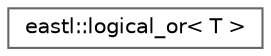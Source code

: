 digraph "类继承关系图"
{
 // LATEX_PDF_SIZE
  bgcolor="transparent";
  edge [fontname=Helvetica,fontsize=10,labelfontname=Helvetica,labelfontsize=10];
  node [fontname=Helvetica,fontsize=10,shape=box,height=0.2,width=0.4];
  rankdir="LR";
  Node0 [id="Node000000",label="eastl::logical_or\< T \>",height=0.2,width=0.4,color="grey40", fillcolor="white", style="filled",URL="$structeastl_1_1logical__or.html",tooltip=" "];
}
